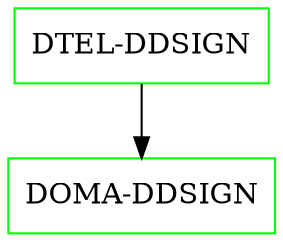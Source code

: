 digraph G {
  "DTEL-DDSIGN" [shape=box,color=green];
  "DOMA-DDSIGN" [shape=box,color=green,URL="./DOMA_DDSIGN.html"];
  "DTEL-DDSIGN" -> "DOMA-DDSIGN";
}

